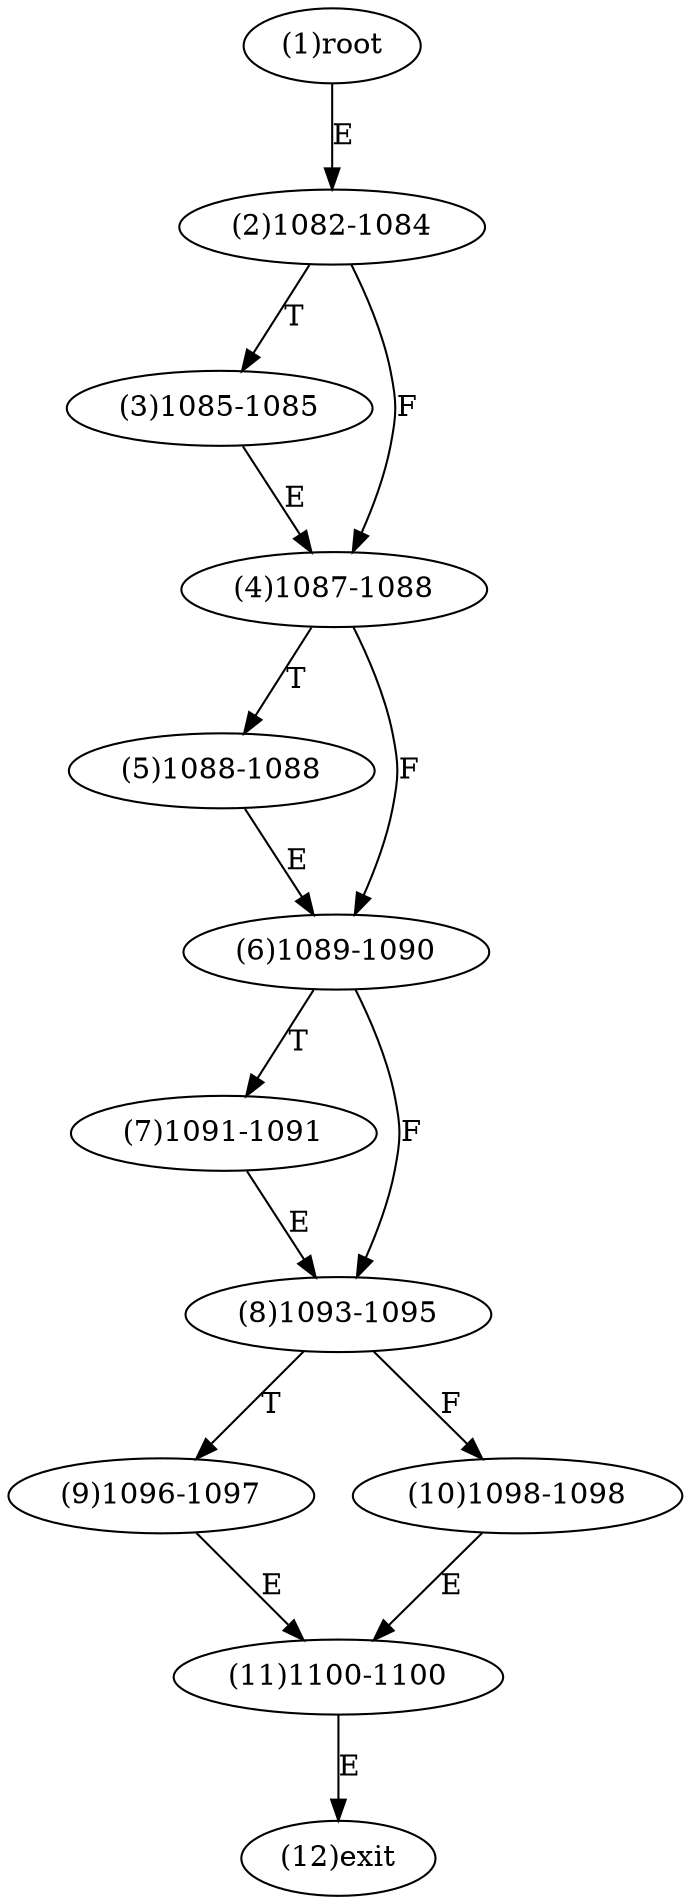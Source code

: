 digraph "" { 
1[ label="(1)root"];
2[ label="(2)1082-1084"];
3[ label="(3)1085-1085"];
4[ label="(4)1087-1088"];
5[ label="(5)1088-1088"];
6[ label="(6)1089-1090"];
7[ label="(7)1091-1091"];
8[ label="(8)1093-1095"];
9[ label="(9)1096-1097"];
10[ label="(10)1098-1098"];
11[ label="(11)1100-1100"];
12[ label="(12)exit"];
1->2[ label="E"];
2->4[ label="F"];
2->3[ label="T"];
3->4[ label="E"];
4->6[ label="F"];
4->5[ label="T"];
5->6[ label="E"];
6->8[ label="F"];
6->7[ label="T"];
7->8[ label="E"];
8->10[ label="F"];
8->9[ label="T"];
9->11[ label="E"];
10->11[ label="E"];
11->12[ label="E"];
}